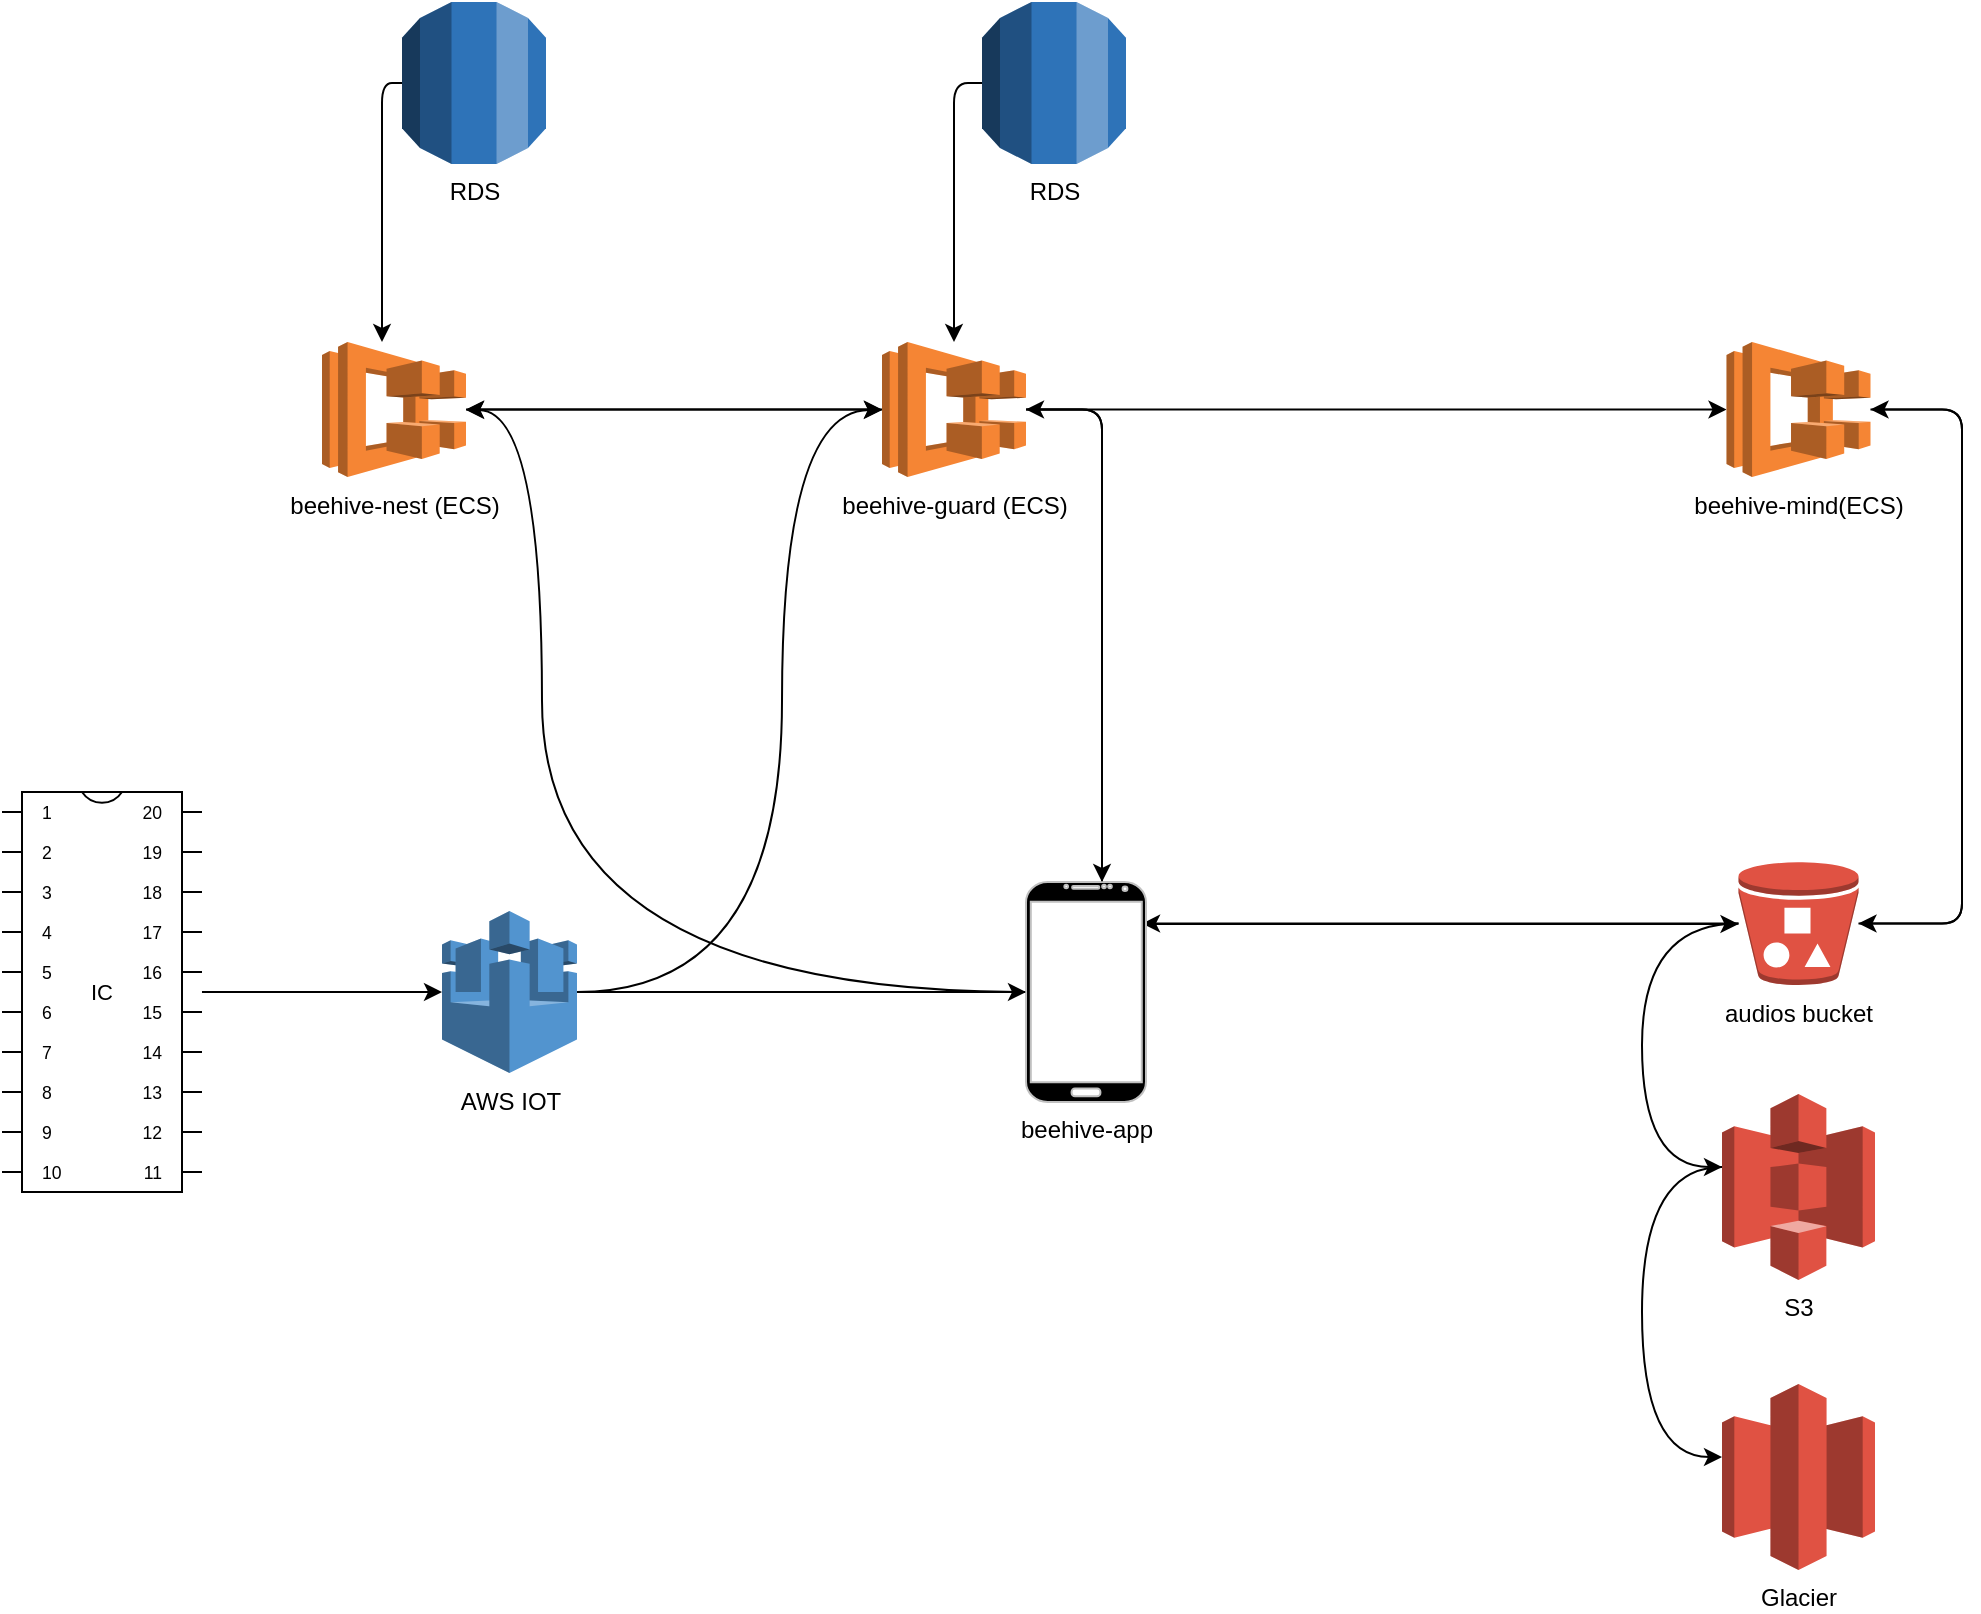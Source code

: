 <mxfile>
    <diagram name="Page-1" id="0Ehuhb1XB6HRudho5oRP">
        <mxGraphModel dx="2240" dy="2236" grid="1" gridSize="10" guides="1" tooltips="1" connect="1" arrows="1" fold="1" page="1" pageScale="1" pageWidth="850" pageHeight="1100" math="0" shadow="0">
            <root>
                <mxCell id="0"/>
                <mxCell id="1" parent="0"/>
                <mxCell id="6" style="edgeStyle=orthogonalEdgeStyle;shape=connector;curved=1;rounded=1;html=1;labelBackgroundColor=default;strokeColor=default;fontFamily=Helvetica;fontSize=11;fontColor=default;endArrow=classic;" parent="1" source="v3aUUR3QiwjMRuQs36bc-24" target="4" edge="1">
                    <mxGeometry relative="1" as="geometry"/>
                </mxCell>
                <mxCell id="v3aUUR3QiwjMRuQs36bc-24" value="IC" style="shadow=0;dashed=0;align=center;html=1;strokeWidth=1;shape=mxgraph.electrical.logic_gates.dual_inline_ic;labelNames=a,b,c,d,e,f,g,h,i,j,k,l,m,n,o,p,q,r,s,t;whiteSpace=wrap;fontFamily=Helvetica;fontSize=11;fontColor=default;labelBackgroundColor=default;" parent="1" vertex="1">
                    <mxGeometry x="-220" y="265" width="100" height="200" as="geometry"/>
                </mxCell>
                <mxCell id="2jDkGB8KF75_uQe-T3II-3" style="edgeStyle=orthogonalEdgeStyle;orthogonalLoop=1;jettySize=auto;html=1;curved=1;" parent="1" source="pweAOKBVjG3xuxcutzRM-1" target="2jDkGB8KF75_uQe-T3II-2" edge="1">
                    <mxGeometry relative="1" as="geometry">
                        <Array as="points">
                            <mxPoint x="600" y="452.5"/>
                            <mxPoint x="600" y="597.5"/>
                        </Array>
                    </mxGeometry>
                </mxCell>
                <mxCell id="pweAOKBVjG3xuxcutzRM-1" value="S3" style="outlineConnect=0;dashed=0;verticalLabelPosition=bottom;verticalAlign=top;align=center;html=1;shape=mxgraph.aws3.s3;fillColor=#E05243;gradientColor=none;" parent="1" vertex="1">
                    <mxGeometry x="640" y="416" width="76.5" height="93" as="geometry"/>
                </mxCell>
                <mxCell id="5" style="edgeStyle=orthogonalEdgeStyle;shape=connector;curved=1;rounded=1;html=1;labelBackgroundColor=default;strokeColor=default;fontFamily=Helvetica;fontSize=11;fontColor=default;endArrow=classic;" parent="1" source="pweAOKBVjG3xuxcutzRM-3" target="pweAOKBVjG3xuxcutzRM-1" edge="1">
                    <mxGeometry relative="1" as="geometry">
                        <Array as="points">
                            <mxPoint x="600" y="330.75"/>
                            <mxPoint x="600" y="452.5"/>
                        </Array>
                    </mxGeometry>
                </mxCell>
                <mxCell id="22" style="edgeStyle=elbowEdgeStyle;shape=connector;rounded=1;html=1;labelBackgroundColor=default;strokeColor=default;fontFamily=Helvetica;fontSize=11;fontColor=default;endArrow=classic;" parent="1" source="pweAOKBVjG3xuxcutzRM-3" target="10" edge="1">
                    <mxGeometry relative="1" as="geometry">
                        <Array as="points">
                            <mxPoint x="760" y="210"/>
                        </Array>
                    </mxGeometry>
                </mxCell>
                <mxCell id="29" style="edgeStyle=orthogonalEdgeStyle;shape=connector;rounded=1;html=1;entryX=0.967;entryY=0.189;entryDx=0;entryDy=0;entryPerimeter=0;labelBackgroundColor=default;strokeColor=default;fontFamily=Helvetica;fontSize=11;fontColor=default;endArrow=classic;" parent="1" source="pweAOKBVjG3xuxcutzRM-3" target="2" edge="1">
                    <mxGeometry relative="1" as="geometry"/>
                </mxCell>
                <mxCell id="pweAOKBVjG3xuxcutzRM-3" value="audios bucket" style="outlineConnect=0;dashed=0;verticalLabelPosition=bottom;verticalAlign=top;align=center;html=1;shape=mxgraph.aws3.bucket_with_objects;fillColor=#E05243;gradientColor=none;" parent="1" vertex="1">
                    <mxGeometry x="648.25" y="300" width="60" height="61.5" as="geometry"/>
                </mxCell>
                <mxCell id="26" style="edgeStyle=orthogonalEdgeStyle;shape=connector;rounded=1;html=1;labelBackgroundColor=default;strokeColor=default;fontFamily=Helvetica;fontSize=11;fontColor=default;endArrow=classic;" parent="1" source="pweAOKBVjG3xuxcutzRM-8" target="9" edge="1">
                    <mxGeometry relative="1" as="geometry">
                        <Array as="points">
                            <mxPoint x="256" y="-30"/>
                            <mxPoint x="256" y="-30"/>
                        </Array>
                    </mxGeometry>
                </mxCell>
                <mxCell id="pweAOKBVjG3xuxcutzRM-8" value="RDS" style="outlineConnect=0;dashed=0;verticalLabelPosition=bottom;verticalAlign=top;align=center;html=1;shape=mxgraph.aws3.rds;fillColor=#2E73B8;gradientColor=none;" parent="1" vertex="1">
                    <mxGeometry x="270" y="-130" width="72" height="81" as="geometry"/>
                </mxCell>
                <mxCell id="27" style="edgeStyle=orthogonalEdgeStyle;shape=connector;rounded=1;html=1;labelBackgroundColor=default;strokeColor=default;fontFamily=Helvetica;fontSize=11;fontColor=default;endArrow=classic;" parent="1" source="pweAOKBVjG3xuxcutzRM-9" target="pweAOKBVjG3xuxcutzRM-17" edge="1">
                    <mxGeometry relative="1" as="geometry">
                        <Array as="points">
                            <mxPoint x="-30" y="-89"/>
                        </Array>
                    </mxGeometry>
                </mxCell>
                <mxCell id="pweAOKBVjG3xuxcutzRM-9" value="RDS" style="outlineConnect=0;dashed=0;verticalLabelPosition=bottom;verticalAlign=top;align=center;html=1;shape=mxgraph.aws3.rds;fillColor=#2E73B8;gradientColor=none;" parent="1" vertex="1">
                    <mxGeometry x="-20" y="-130" width="72" height="81" as="geometry"/>
                </mxCell>
                <mxCell id="19" style="edgeStyle=elbowEdgeStyle;shape=connector;rounded=1;html=1;labelBackgroundColor=default;strokeColor=default;fontFamily=Helvetica;fontSize=11;fontColor=default;endArrow=classic;" parent="1" source="pweAOKBVjG3xuxcutzRM-17" target="9" edge="1">
                    <mxGeometry relative="1" as="geometry"/>
                </mxCell>
                <mxCell id="pweAOKBVjG3xuxcutzRM-17" value="beehive-nest (ECS)" style="outlineConnect=0;dashed=0;verticalLabelPosition=bottom;verticalAlign=top;align=center;html=1;shape=mxgraph.aws3.ecs;fillColor=#F58534;gradientColor=none;" parent="1" vertex="1">
                    <mxGeometry x="-60" y="40" width="72" height="67.5" as="geometry"/>
                </mxCell>
                <mxCell id="2jDkGB8KF75_uQe-T3II-2" value="Glacier" style="outlineConnect=0;dashed=0;verticalLabelPosition=bottom;verticalAlign=top;align=center;html=1;shape=mxgraph.aws3.glacier;fillColor=#E05243;gradientColor=none;" parent="1" vertex="1">
                    <mxGeometry x="640" y="561" width="76.5" height="93" as="geometry"/>
                </mxCell>
                <mxCell id="17" style="edgeStyle=elbowEdgeStyle;shape=connector;rounded=1;html=1;labelBackgroundColor=default;strokeColor=default;fontFamily=Helvetica;fontSize=11;fontColor=default;endArrow=classic;" parent="1" source="2" target="9" edge="1">
                    <mxGeometry relative="1" as="geometry">
                        <Array as="points">
                            <mxPoint x="330" y="209"/>
                        </Array>
                    </mxGeometry>
                </mxCell>
                <mxCell id="25" style="edgeStyle=orthogonalEdgeStyle;shape=connector;rounded=1;html=1;labelBackgroundColor=default;strokeColor=default;fontFamily=Helvetica;fontSize=11;fontColor=default;endArrow=classic;curved=1;" parent="1" source="2" target="pweAOKBVjG3xuxcutzRM-17" edge="1">
                    <mxGeometry relative="1" as="geometry">
                        <Array as="points">
                            <mxPoint x="50" y="365"/>
                            <mxPoint x="50" y="74"/>
                        </Array>
                    </mxGeometry>
                </mxCell>
                <mxCell id="28" style="edgeStyle=orthogonalEdgeStyle;shape=connector;rounded=1;html=1;labelBackgroundColor=default;strokeColor=default;fontFamily=Helvetica;fontSize=11;fontColor=default;endArrow=classic;" parent="1" source="2" target="pweAOKBVjG3xuxcutzRM-3" edge="1">
                    <mxGeometry relative="1" as="geometry">
                        <Array as="points">
                            <mxPoint x="420" y="331"/>
                            <mxPoint x="420" y="331"/>
                        </Array>
                    </mxGeometry>
                </mxCell>
                <mxCell id="2" value="beehive-app" style="verticalLabelPosition=bottom;verticalAlign=top;html=1;shadow=0;dashed=0;strokeWidth=1;shape=mxgraph.android.phone2;strokeColor=#c0c0c0;fillColor=#00000;gradientColor=none;" parent="1" vertex="1">
                    <mxGeometry x="292" y="310" width="60" height="110" as="geometry"/>
                </mxCell>
                <mxCell id="7" style="edgeStyle=orthogonalEdgeStyle;shape=connector;curved=1;rounded=1;html=1;labelBackgroundColor=default;strokeColor=default;fontFamily=Helvetica;fontSize=11;fontColor=default;endArrow=classic;" parent="1" source="4" target="2" edge="1">
                    <mxGeometry relative="1" as="geometry"/>
                </mxCell>
                <mxCell id="23" style="edgeStyle=orthogonalEdgeStyle;shape=connector;rounded=1;html=1;labelBackgroundColor=default;strokeColor=default;fontFamily=Helvetica;fontSize=11;fontColor=default;endArrow=classic;curved=1;" parent="1" source="4" target="9" edge="1">
                    <mxGeometry relative="1" as="geometry">
                        <Array as="points">
                            <mxPoint x="170" y="365"/>
                            <mxPoint x="170" y="74"/>
                        </Array>
                    </mxGeometry>
                </mxCell>
                <mxCell id="4" value="AWS IOT" style="outlineConnect=0;dashed=0;verticalLabelPosition=bottom;verticalAlign=top;align=center;html=1;shape=mxgraph.aws3.aws_iot;fillColor=#5294CF;gradientColor=none;" parent="1" vertex="1">
                    <mxGeometry y="324.5" width="67.5" height="81" as="geometry"/>
                </mxCell>
                <mxCell id="16" style="edgeStyle=elbowEdgeStyle;shape=connector;rounded=1;html=1;labelBackgroundColor=default;strokeColor=default;fontFamily=Helvetica;fontSize=11;fontColor=default;endArrow=classic;" parent="1" source="9" target="2" edge="1">
                    <mxGeometry relative="1" as="geometry">
                        <Array as="points">
                            <mxPoint x="330" y="240"/>
                        </Array>
                    </mxGeometry>
                </mxCell>
                <mxCell id="18" style="edgeStyle=elbowEdgeStyle;shape=connector;rounded=1;html=1;labelBackgroundColor=default;strokeColor=default;fontFamily=Helvetica;fontSize=11;fontColor=default;endArrow=classic;" parent="1" source="9" target="pweAOKBVjG3xuxcutzRM-17" edge="1">
                    <mxGeometry relative="1" as="geometry"/>
                </mxCell>
                <mxCell id="20" style="edgeStyle=elbowEdgeStyle;shape=connector;rounded=1;html=1;labelBackgroundColor=default;strokeColor=default;fontFamily=Helvetica;fontSize=11;fontColor=default;endArrow=classic;" parent="1" source="9" target="10" edge="1">
                    <mxGeometry relative="1" as="geometry"/>
                </mxCell>
                <mxCell id="9" value="beehive-guard (ECS)" style="outlineConnect=0;dashed=0;verticalLabelPosition=bottom;verticalAlign=top;align=center;html=1;shape=mxgraph.aws3.ecs;fillColor=#F58534;gradientColor=none;" parent="1" vertex="1">
                    <mxGeometry x="220" y="40" width="72" height="67.5" as="geometry"/>
                </mxCell>
                <mxCell id="21" style="edgeStyle=elbowEdgeStyle;shape=connector;rounded=1;html=1;labelBackgroundColor=default;strokeColor=default;fontFamily=Helvetica;fontSize=11;fontColor=default;endArrow=classic;" parent="1" source="10" target="pweAOKBVjG3xuxcutzRM-3" edge="1">
                    <mxGeometry relative="1" as="geometry">
                        <Array as="points">
                            <mxPoint x="760" y="200"/>
                        </Array>
                    </mxGeometry>
                </mxCell>
                <mxCell id="10" value="beehive-mind(ECS)" style="outlineConnect=0;dashed=0;verticalLabelPosition=bottom;verticalAlign=top;align=center;html=1;shape=mxgraph.aws3.ecs;fillColor=#F58534;gradientColor=none;" parent="1" vertex="1">
                    <mxGeometry x="642.25" y="40" width="72" height="67.5" as="geometry"/>
                </mxCell>
            </root>
        </mxGraphModel>
    </diagram>
</mxfile>